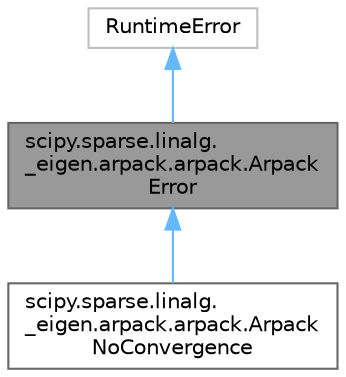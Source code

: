 digraph "scipy.sparse.linalg._eigen.arpack.arpack.ArpackError"
{
 // LATEX_PDF_SIZE
  bgcolor="transparent";
  edge [fontname=Helvetica,fontsize=10,labelfontname=Helvetica,labelfontsize=10];
  node [fontname=Helvetica,fontsize=10,shape=box,height=0.2,width=0.4];
  Node1 [id="Node000001",label="scipy.sparse.linalg.\l_eigen.arpack.arpack.Arpack\lError",height=0.2,width=0.4,color="gray40", fillcolor="grey60", style="filled", fontcolor="black",tooltip=" "];
  Node2 -> Node1 [id="edge1_Node000001_Node000002",dir="back",color="steelblue1",style="solid",tooltip=" "];
  Node2 [id="Node000002",label="RuntimeError",height=0.2,width=0.4,color="grey75", fillcolor="white", style="filled",URL="$df/dbe/classRuntimeError.html",tooltip=" "];
  Node1 -> Node3 [id="edge2_Node000001_Node000003",dir="back",color="steelblue1",style="solid",tooltip=" "];
  Node3 [id="Node000003",label="scipy.sparse.linalg.\l_eigen.arpack.arpack.Arpack\lNoConvergence",height=0.2,width=0.4,color="gray40", fillcolor="white", style="filled",URL="$dd/de8/classscipy_1_1sparse_1_1linalg_1_1__eigen_1_1arpack_1_1arpack_1_1ArpackNoConvergence.html",tooltip=" "];
}
